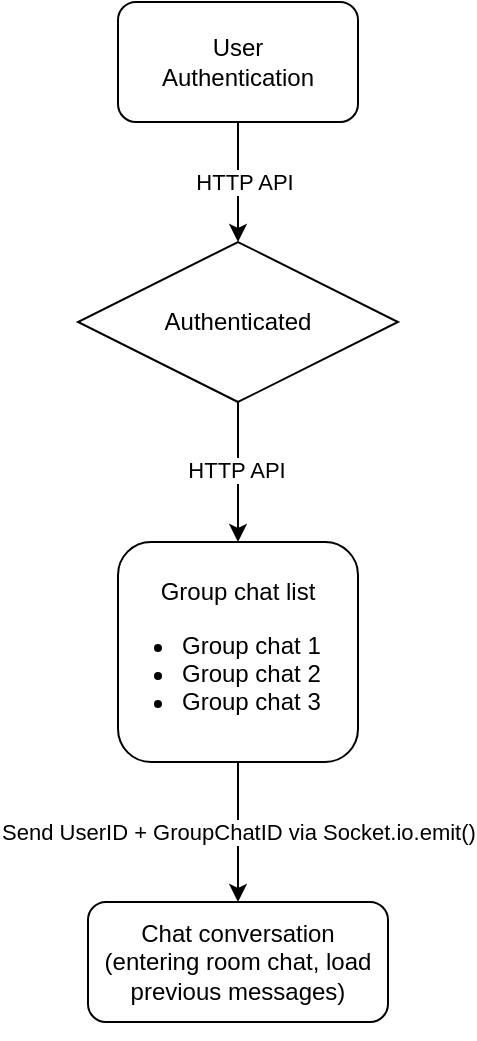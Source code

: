 <mxfile>
    <diagram id="C5RBs43oDa-KdzZeNtuy" name="Page-1">
        <mxGraphModel dx="886" dy="550" grid="1" gridSize="10" guides="1" tooltips="1" connect="1" arrows="1" fold="1" page="1" pageScale="1" pageWidth="827" pageHeight="1169" math="0" shadow="0">
            <root>
                <mxCell id="WIyWlLk6GJQsqaUBKTNV-0"/>
                <mxCell id="WIyWlLk6GJQsqaUBKTNV-1" parent="WIyWlLk6GJQsqaUBKTNV-0"/>
                <mxCell id="eapq5H2QJoRIv1UJSfem-2" style="edgeStyle=orthogonalEdgeStyle;rounded=0;orthogonalLoop=1;jettySize=auto;html=1;exitX=0.5;exitY=1;exitDx=0;exitDy=0;entryX=0.5;entryY=1;entryDx=0;entryDy=0;" parent="WIyWlLk6GJQsqaUBKTNV-1" source="eapq5H2QJoRIv1UJSfem-0" target="eapq5H2QJoRIv1UJSfem-1" edge="1">
                    <mxGeometry relative="1" as="geometry"/>
                </mxCell>
                <mxCell id="eapq5H2QJoRIv1UJSfem-3" value="HTTP API" style="edgeLabel;html=1;align=center;verticalAlign=middle;resizable=0;points=[];" parent="eapq5H2QJoRIv1UJSfem-2" vertex="1" connectable="0">
                    <mxGeometry x="0.007" y="3" relative="1" as="geometry">
                        <mxPoint as="offset"/>
                    </mxGeometry>
                </mxCell>
                <mxCell id="eapq5H2QJoRIv1UJSfem-0" value="User&lt;br&gt;Authentication" style="rounded=1;whiteSpace=wrap;html=1;" parent="WIyWlLk6GJQsqaUBKTNV-1" vertex="1">
                    <mxGeometry x="80" y="120" width="120" height="60" as="geometry"/>
                </mxCell>
                <mxCell id="eapq5H2QJoRIv1UJSfem-5" style="edgeStyle=orthogonalEdgeStyle;rounded=0;orthogonalLoop=1;jettySize=auto;html=1;exitX=0.5;exitY=0;exitDx=0;exitDy=0;entryX=0.5;entryY=0;entryDx=0;entryDy=0;" parent="WIyWlLk6GJQsqaUBKTNV-1" source="eapq5H2QJoRIv1UJSfem-1" target="eapq5H2QJoRIv1UJSfem-4" edge="1">
                    <mxGeometry relative="1" as="geometry"/>
                </mxCell>
                <mxCell id="eapq5H2QJoRIv1UJSfem-6" value="HTTP API" style="edgeLabel;html=1;align=center;verticalAlign=middle;resizable=0;points=[];" parent="eapq5H2QJoRIv1UJSfem-5" vertex="1" connectable="0">
                    <mxGeometry x="-0.035" y="-1" relative="1" as="geometry">
                        <mxPoint as="offset"/>
                    </mxGeometry>
                </mxCell>
                <mxCell id="eapq5H2QJoRIv1UJSfem-1" value="Authenticated" style="rhombus;whiteSpace=wrap;html=1;direction=west;" parent="WIyWlLk6GJQsqaUBKTNV-1" vertex="1">
                    <mxGeometry x="60" y="240" width="160" height="80" as="geometry"/>
                </mxCell>
                <mxCell id="eapq5H2QJoRIv1UJSfem-15" value="Send UserID + GroupChatID via Socket.io.emit()" style="edgeStyle=orthogonalEdgeStyle;rounded=0;orthogonalLoop=1;jettySize=auto;html=1;exitX=0.5;exitY=1;exitDx=0;exitDy=0;" parent="WIyWlLk6GJQsqaUBKTNV-1" source="eapq5H2QJoRIv1UJSfem-4" target="eapq5H2QJoRIv1UJSfem-13" edge="1">
                    <mxGeometry relative="1" as="geometry"/>
                </mxCell>
                <mxCell id="eapq5H2QJoRIv1UJSfem-4" value="" style="rounded=1;whiteSpace=wrap;html=1;" parent="WIyWlLk6GJQsqaUBKTNV-1" vertex="1">
                    <mxGeometry x="80" y="390" width="120" height="110" as="geometry"/>
                </mxCell>
                <mxCell id="eapq5H2QJoRIv1UJSfem-11" value="&lt;ul&gt;&lt;li&gt;Group chat 1&lt;/li&gt;&lt;li&gt;Group chat 2&lt;/li&gt;&lt;li&gt;Group chat 3&lt;/li&gt;&lt;/ul&gt;" style="text;strokeColor=none;fillColor=none;html=1;whiteSpace=wrap;verticalAlign=middle;overflow=hidden;" parent="WIyWlLk6GJQsqaUBKTNV-1" vertex="1">
                    <mxGeometry x="70" y="420" width="130" height="70" as="geometry"/>
                </mxCell>
                <mxCell id="eapq5H2QJoRIv1UJSfem-12" value="Group chat list" style="text;html=1;strokeColor=none;fillColor=none;align=center;verticalAlign=middle;whiteSpace=wrap;rounded=0;" parent="WIyWlLk6GJQsqaUBKTNV-1" vertex="1">
                    <mxGeometry x="95" y="400" width="90" height="30" as="geometry"/>
                </mxCell>
                <mxCell id="eapq5H2QJoRIv1UJSfem-13" value="Chat conversation&lt;br&gt;(entering room chat, load previous messages)" style="rounded=1;whiteSpace=wrap;html=1;" parent="WIyWlLk6GJQsqaUBKTNV-1" vertex="1">
                    <mxGeometry x="65" y="570" width="150" height="60" as="geometry"/>
                </mxCell>
                <mxCell id="eapq5H2QJoRIv1UJSfem-14" style="edgeStyle=orthogonalEdgeStyle;rounded=0;orthogonalLoop=1;jettySize=auto;html=1;exitX=0.5;exitY=1;exitDx=0;exitDy=0;" parent="WIyWlLk6GJQsqaUBKTNV-1" source="eapq5H2QJoRIv1UJSfem-13" target="eapq5H2QJoRIv1UJSfem-13" edge="1">
                    <mxGeometry relative="1" as="geometry"/>
                </mxCell>
            </root>
        </mxGraphModel>
    </diagram>
</mxfile>